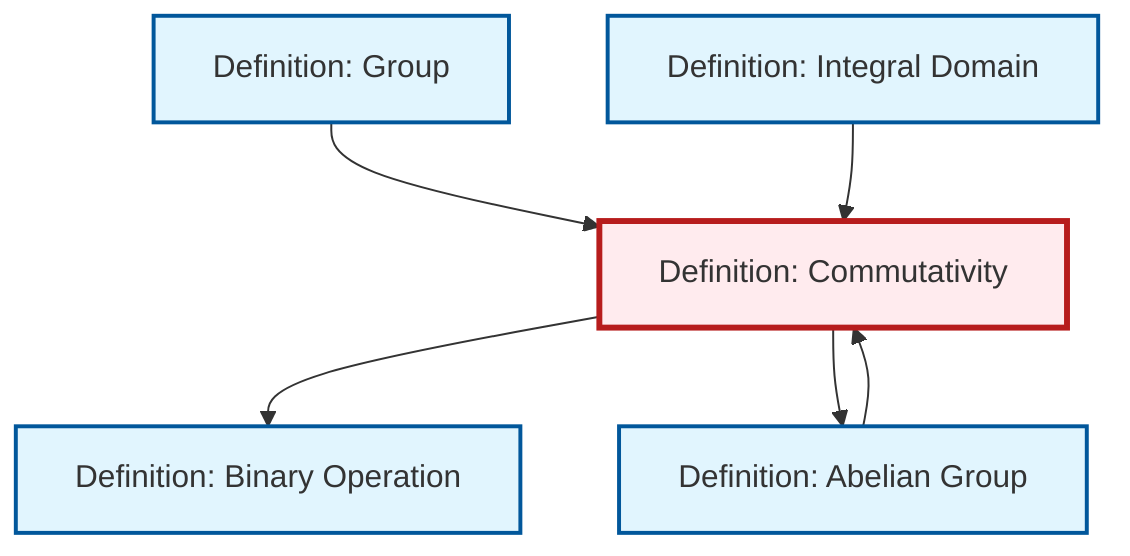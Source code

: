 graph TD
    classDef definition fill:#e1f5fe,stroke:#01579b,stroke-width:2px
    classDef theorem fill:#f3e5f5,stroke:#4a148c,stroke-width:2px
    classDef axiom fill:#fff3e0,stroke:#e65100,stroke-width:2px
    classDef example fill:#e8f5e9,stroke:#1b5e20,stroke-width:2px
    classDef current fill:#ffebee,stroke:#b71c1c,stroke-width:3px
    def-integral-domain["Definition: Integral Domain"]:::definition
    def-binary-operation["Definition: Binary Operation"]:::definition
    def-commutativity["Definition: Commutativity"]:::definition
    def-abelian-group["Definition: Abelian Group"]:::definition
    def-group["Definition: Group"]:::definition
    def-abelian-group --> def-commutativity
    def-commutativity --> def-binary-operation
    def-commutativity --> def-abelian-group
    def-group --> def-commutativity
    def-integral-domain --> def-commutativity
    class def-commutativity current